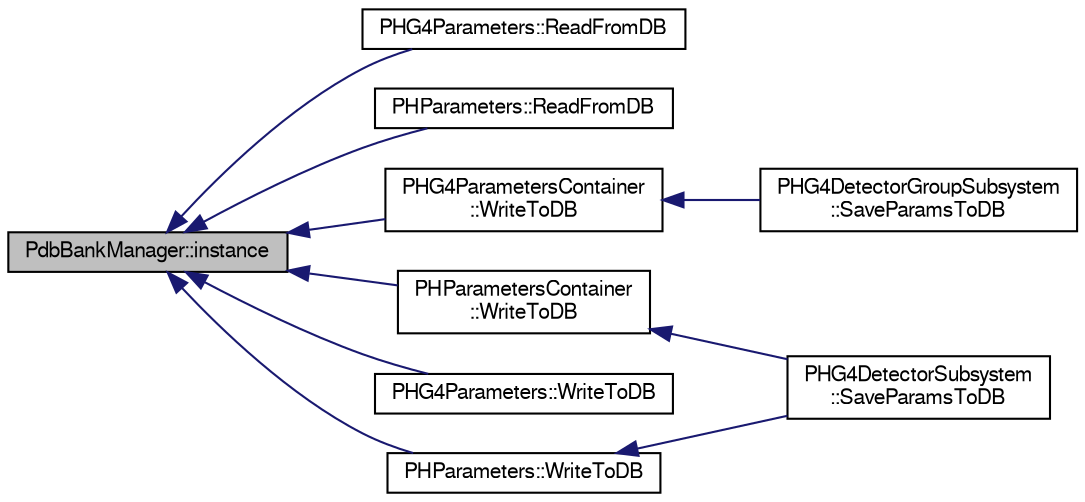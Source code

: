 digraph "PdbBankManager::instance"
{
  bgcolor="transparent";
  edge [fontname="FreeSans",fontsize="10",labelfontname="FreeSans",labelfontsize="10"];
  node [fontname="FreeSans",fontsize="10",shape=record];
  rankdir="LR";
  Node1 [label="PdbBankManager::instance",height=0.2,width=0.4,color="black", fillcolor="grey75", style="filled" fontcolor="black"];
  Node1 -> Node2 [dir="back",color="midnightblue",fontsize="10",style="solid",fontname="FreeSans"];
  Node2 [label="PHG4Parameters::ReadFromDB",height=0.2,width=0.4,color="black",URL="$da/d29/classPHG4Parameters.html#a3f7147f9619b40dc07a82af6bc8b4c49"];
  Node1 -> Node3 [dir="back",color="midnightblue",fontsize="10",style="solid",fontname="FreeSans"];
  Node3 [label="PHParameters::ReadFromDB",height=0.2,width=0.4,color="black",URL="$dd/dae/classPHParameters.html#ae06773f70afdba382074f991697b4fc9"];
  Node1 -> Node4 [dir="back",color="midnightblue",fontsize="10",style="solid",fontname="FreeSans"];
  Node4 [label="PHParametersContainer\l::WriteToDB",height=0.2,width=0.4,color="black",URL="$d7/d6b/classPHParametersContainer.html#a28e298090d8a42aed01b4d7c533f5f8c"];
  Node4 -> Node5 [dir="back",color="midnightblue",fontsize="10",style="solid",fontname="FreeSans"];
  Node5 [label="PHG4DetectorSubsystem\l::SaveParamsToDB",height=0.2,width=0.4,color="black",URL="$d5/d29/classPHG4DetectorSubsystem.html#aaa04f4a2184f81eba3c3552d1b7061e3"];
  Node1 -> Node6 [dir="back",color="midnightblue",fontsize="10",style="solid",fontname="FreeSans"];
  Node6 [label="PHG4ParametersContainer\l::WriteToDB",height=0.2,width=0.4,color="black",URL="$d5/d5f/classPHG4ParametersContainer.html#a8d722c330ed82059f42d9c234cc1357d"];
  Node6 -> Node7 [dir="back",color="midnightblue",fontsize="10",style="solid",fontname="FreeSans"];
  Node7 [label="PHG4DetectorGroupSubsystem\l::SaveParamsToDB",height=0.2,width=0.4,color="black",URL="$d7/d7f/classPHG4DetectorGroupSubsystem.html#acb9c297af011ced29e7157bcda5d5ef9"];
  Node1 -> Node8 [dir="back",color="midnightblue",fontsize="10",style="solid",fontname="FreeSans"];
  Node8 [label="PHG4Parameters::WriteToDB",height=0.2,width=0.4,color="black",URL="$da/d29/classPHG4Parameters.html#aaf34ed43783c5aeb71ddbe18967b8ad6"];
  Node1 -> Node9 [dir="back",color="midnightblue",fontsize="10",style="solid",fontname="FreeSans"];
  Node9 [label="PHParameters::WriteToDB",height=0.2,width=0.4,color="black",URL="$dd/dae/classPHParameters.html#a733fedd4771b50a2bd09fe49daff1d0a"];
  Node9 -> Node5 [dir="back",color="midnightblue",fontsize="10",style="solid",fontname="FreeSans"];
}
